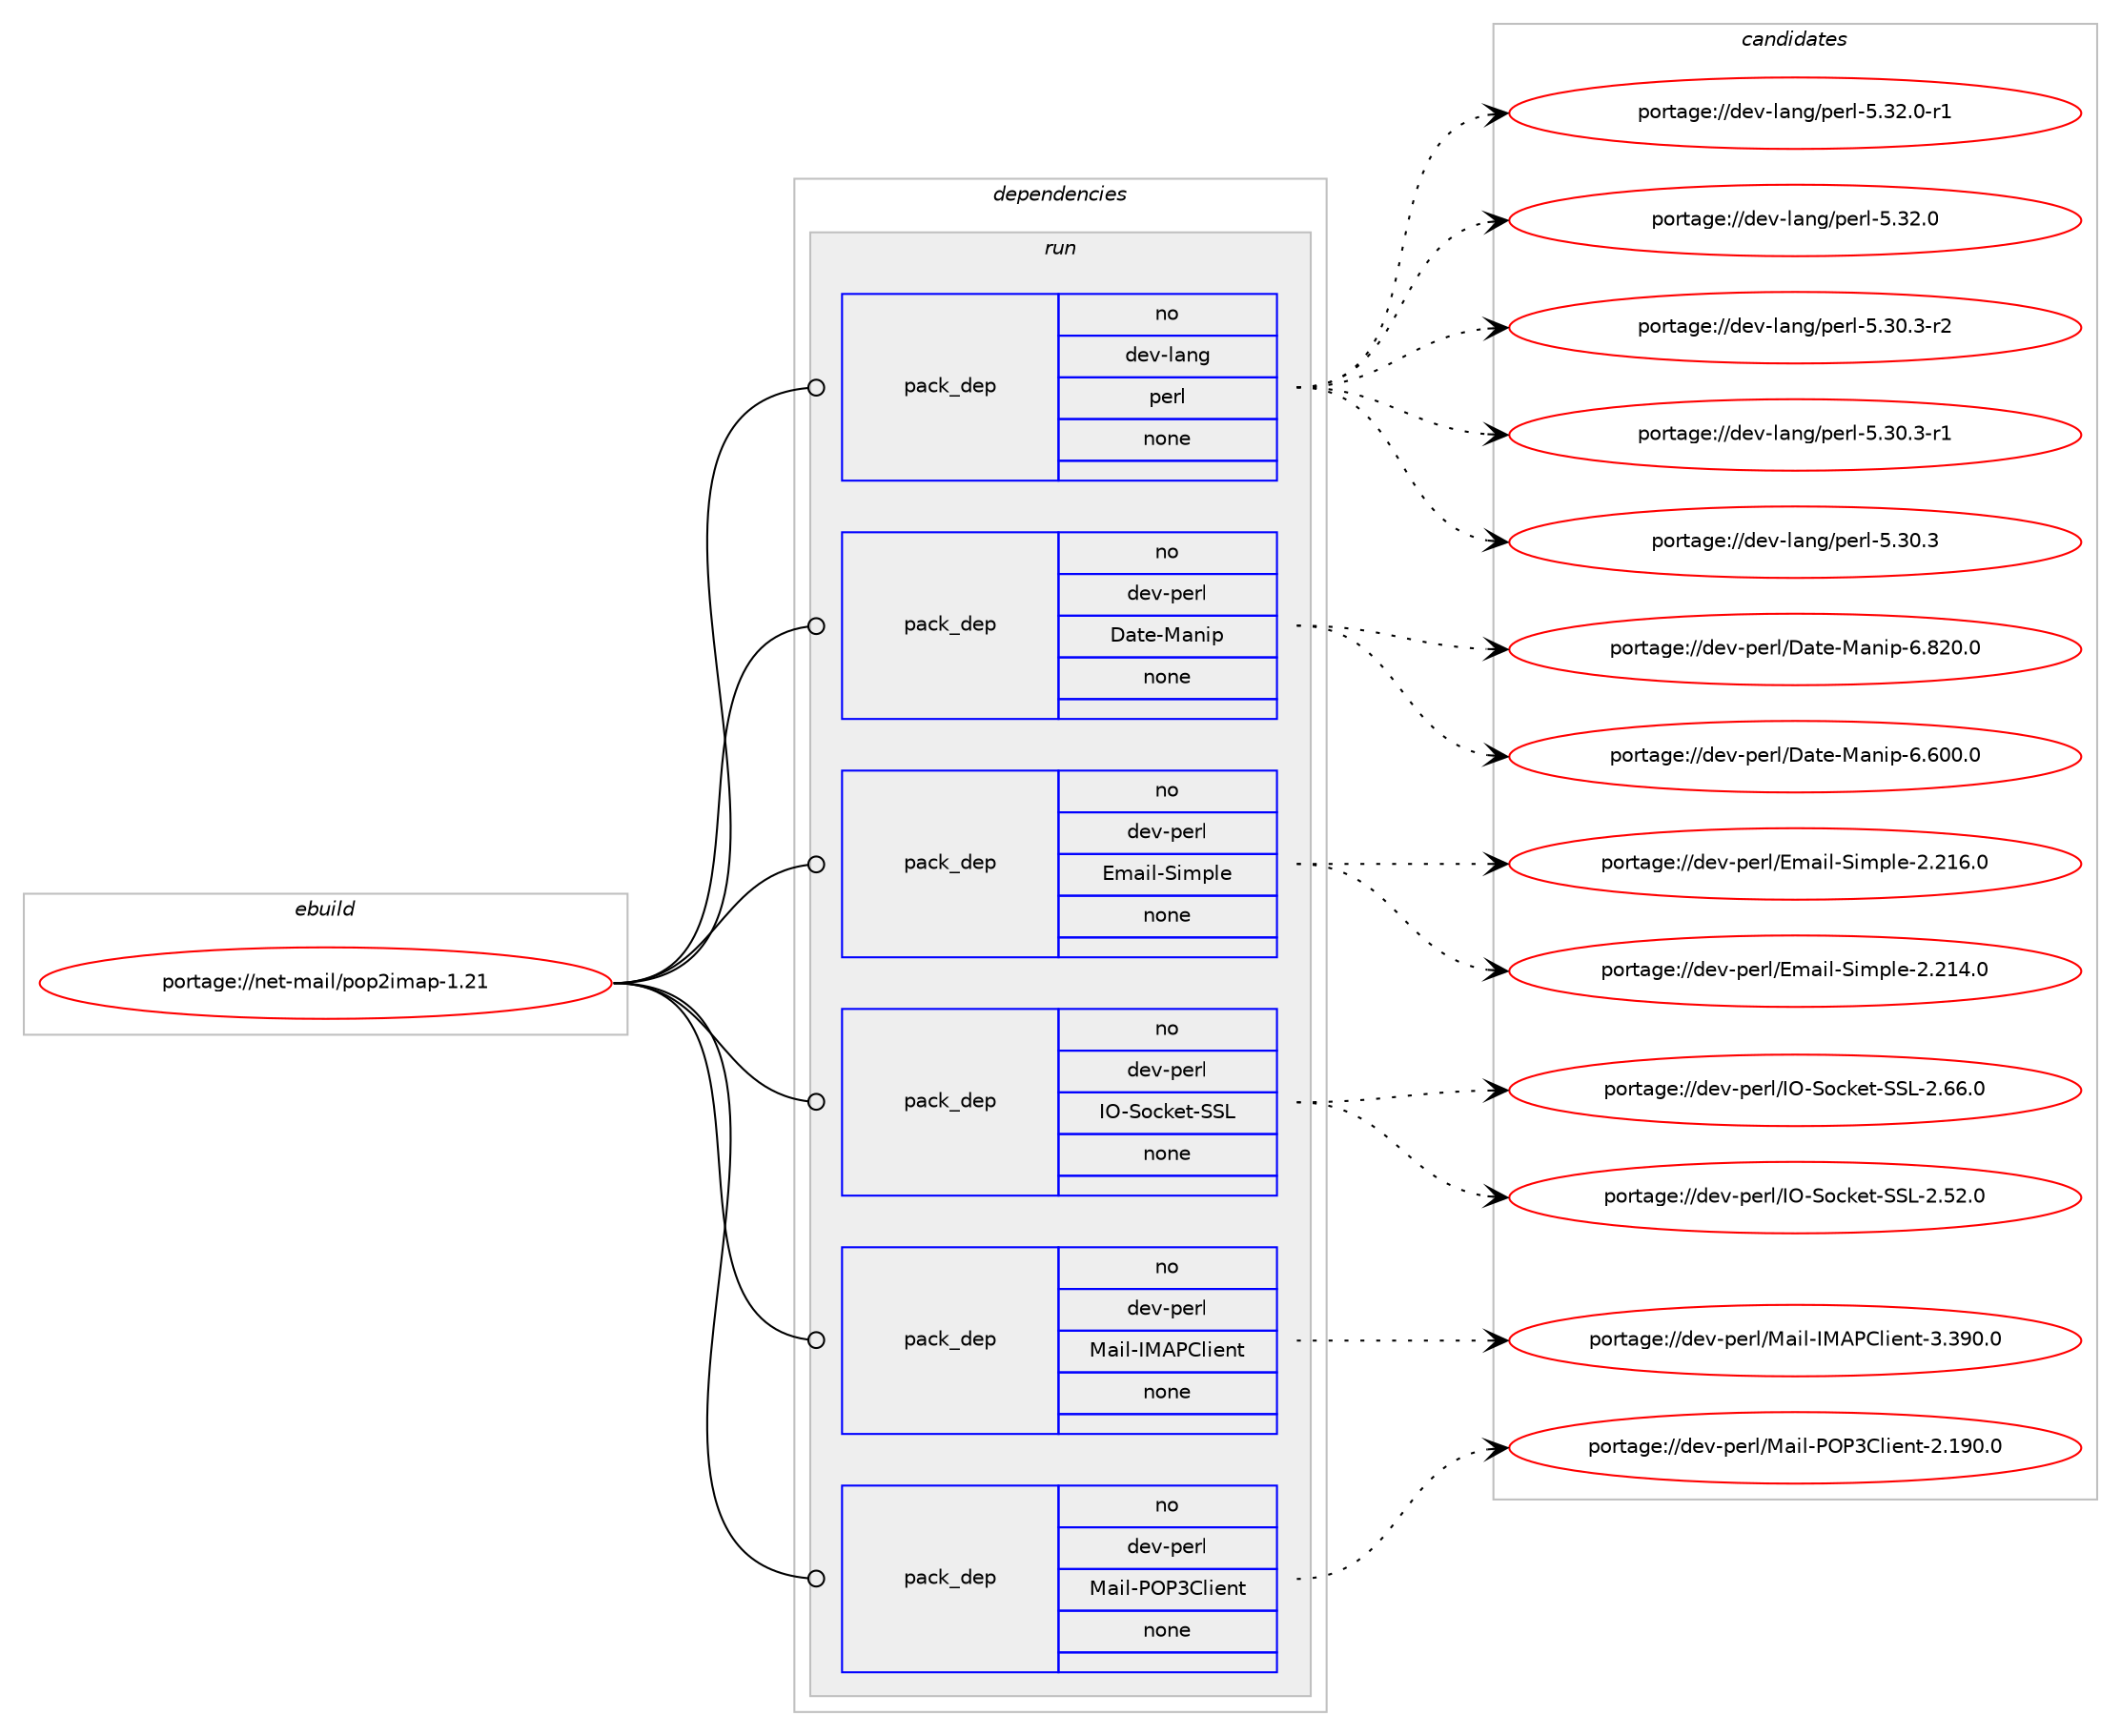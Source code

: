 digraph prolog {

# *************
# Graph options
# *************

newrank=true;
concentrate=true;
compound=true;
graph [rankdir=LR,fontname=Helvetica,fontsize=10,ranksep=1.5];#, ranksep=2.5, nodesep=0.2];
edge  [arrowhead=vee];
node  [fontname=Helvetica,fontsize=10];

# **********
# The ebuild
# **********

subgraph cluster_leftcol {
color=gray;
rank=same;
label=<<i>ebuild</i>>;
id [label="portage://net-mail/pop2imap-1.21", color=red, width=4, href="../net-mail/pop2imap-1.21.svg"];
}

# ****************
# The dependencies
# ****************

subgraph cluster_midcol {
color=gray;
label=<<i>dependencies</i>>;
subgraph cluster_compile {
fillcolor="#eeeeee";
style=filled;
label=<<i>compile</i>>;
}
subgraph cluster_compileandrun {
fillcolor="#eeeeee";
style=filled;
label=<<i>compile and run</i>>;
}
subgraph cluster_run {
fillcolor="#eeeeee";
style=filled;
label=<<i>run</i>>;
subgraph pack3236 {
dependency3882 [label=<<TABLE BORDER="0" CELLBORDER="1" CELLSPACING="0" CELLPADDING="4" WIDTH="220"><TR><TD ROWSPAN="6" CELLPADDING="30">pack_dep</TD></TR><TR><TD WIDTH="110">no</TD></TR><TR><TD>dev-lang</TD></TR><TR><TD>perl</TD></TR><TR><TD>none</TD></TR><TR><TD></TD></TR></TABLE>>, shape=none, color=blue];
}
id:e -> dependency3882:w [weight=20,style="solid",arrowhead="odot"];
subgraph pack3237 {
dependency3883 [label=<<TABLE BORDER="0" CELLBORDER="1" CELLSPACING="0" CELLPADDING="4" WIDTH="220"><TR><TD ROWSPAN="6" CELLPADDING="30">pack_dep</TD></TR><TR><TD WIDTH="110">no</TD></TR><TR><TD>dev-perl</TD></TR><TR><TD>Date-Manip</TD></TR><TR><TD>none</TD></TR><TR><TD></TD></TR></TABLE>>, shape=none, color=blue];
}
id:e -> dependency3883:w [weight=20,style="solid",arrowhead="odot"];
subgraph pack3238 {
dependency3884 [label=<<TABLE BORDER="0" CELLBORDER="1" CELLSPACING="0" CELLPADDING="4" WIDTH="220"><TR><TD ROWSPAN="6" CELLPADDING="30">pack_dep</TD></TR><TR><TD WIDTH="110">no</TD></TR><TR><TD>dev-perl</TD></TR><TR><TD>Email-Simple</TD></TR><TR><TD>none</TD></TR><TR><TD></TD></TR></TABLE>>, shape=none, color=blue];
}
id:e -> dependency3884:w [weight=20,style="solid",arrowhead="odot"];
subgraph pack3239 {
dependency3885 [label=<<TABLE BORDER="0" CELLBORDER="1" CELLSPACING="0" CELLPADDING="4" WIDTH="220"><TR><TD ROWSPAN="6" CELLPADDING="30">pack_dep</TD></TR><TR><TD WIDTH="110">no</TD></TR><TR><TD>dev-perl</TD></TR><TR><TD>IO-Socket-SSL</TD></TR><TR><TD>none</TD></TR><TR><TD></TD></TR></TABLE>>, shape=none, color=blue];
}
id:e -> dependency3885:w [weight=20,style="solid",arrowhead="odot"];
subgraph pack3240 {
dependency3886 [label=<<TABLE BORDER="0" CELLBORDER="1" CELLSPACING="0" CELLPADDING="4" WIDTH="220"><TR><TD ROWSPAN="6" CELLPADDING="30">pack_dep</TD></TR><TR><TD WIDTH="110">no</TD></TR><TR><TD>dev-perl</TD></TR><TR><TD>Mail-IMAPClient</TD></TR><TR><TD>none</TD></TR><TR><TD></TD></TR></TABLE>>, shape=none, color=blue];
}
id:e -> dependency3886:w [weight=20,style="solid",arrowhead="odot"];
subgraph pack3241 {
dependency3887 [label=<<TABLE BORDER="0" CELLBORDER="1" CELLSPACING="0" CELLPADDING="4" WIDTH="220"><TR><TD ROWSPAN="6" CELLPADDING="30">pack_dep</TD></TR><TR><TD WIDTH="110">no</TD></TR><TR><TD>dev-perl</TD></TR><TR><TD>Mail-POP3Client</TD></TR><TR><TD>none</TD></TR><TR><TD></TD></TR></TABLE>>, shape=none, color=blue];
}
id:e -> dependency3887:w [weight=20,style="solid",arrowhead="odot"];
}
}

# **************
# The candidates
# **************

subgraph cluster_choices {
rank=same;
color=gray;
label=<<i>candidates</i>>;

subgraph choice3236 {
color=black;
nodesep=1;
choice100101118451089711010347112101114108455346515046484511449 [label="portage://dev-lang/perl-5.32.0-r1", color=red, width=4,href="../dev-lang/perl-5.32.0-r1.svg"];
choice10010111845108971101034711210111410845534651504648 [label="portage://dev-lang/perl-5.32.0", color=red, width=4,href="../dev-lang/perl-5.32.0.svg"];
choice100101118451089711010347112101114108455346514846514511450 [label="portage://dev-lang/perl-5.30.3-r2", color=red, width=4,href="../dev-lang/perl-5.30.3-r2.svg"];
choice100101118451089711010347112101114108455346514846514511449 [label="portage://dev-lang/perl-5.30.3-r1", color=red, width=4,href="../dev-lang/perl-5.30.3-r1.svg"];
choice10010111845108971101034711210111410845534651484651 [label="portage://dev-lang/perl-5.30.3", color=red, width=4,href="../dev-lang/perl-5.30.3.svg"];
dependency3882:e -> choice100101118451089711010347112101114108455346515046484511449:w [style=dotted,weight="100"];
dependency3882:e -> choice10010111845108971101034711210111410845534651504648:w [style=dotted,weight="100"];
dependency3882:e -> choice100101118451089711010347112101114108455346514846514511450:w [style=dotted,weight="100"];
dependency3882:e -> choice100101118451089711010347112101114108455346514846514511449:w [style=dotted,weight="100"];
dependency3882:e -> choice10010111845108971101034711210111410845534651484651:w [style=dotted,weight="100"];
}
subgraph choice3237 {
color=black;
nodesep=1;
choice100101118451121011141084768971161014577971101051124554465650484648 [label="portage://dev-perl/Date-Manip-6.820.0", color=red, width=4,href="../dev-perl/Date-Manip-6.820.0.svg"];
choice100101118451121011141084768971161014577971101051124554465448484648 [label="portage://dev-perl/Date-Manip-6.600.0", color=red, width=4,href="../dev-perl/Date-Manip-6.600.0.svg"];
dependency3883:e -> choice100101118451121011141084768971161014577971101051124554465650484648:w [style=dotted,weight="100"];
dependency3883:e -> choice100101118451121011141084768971161014577971101051124554465448484648:w [style=dotted,weight="100"];
}
subgraph choice3238 {
color=black;
nodesep=1;
choice1001011184511210111410847691099710510845831051091121081014550465049544648 [label="portage://dev-perl/Email-Simple-2.216.0", color=red, width=4,href="../dev-perl/Email-Simple-2.216.0.svg"];
choice1001011184511210111410847691099710510845831051091121081014550465049524648 [label="portage://dev-perl/Email-Simple-2.214.0", color=red, width=4,href="../dev-perl/Email-Simple-2.214.0.svg"];
dependency3884:e -> choice1001011184511210111410847691099710510845831051091121081014550465049544648:w [style=dotted,weight="100"];
dependency3884:e -> choice1001011184511210111410847691099710510845831051091121081014550465049524648:w [style=dotted,weight="100"];
}
subgraph choice3239 {
color=black;
nodesep=1;
choice100101118451121011141084773794583111991071011164583837645504654544648 [label="portage://dev-perl/IO-Socket-SSL-2.66.0", color=red, width=4,href="../dev-perl/IO-Socket-SSL-2.66.0.svg"];
choice100101118451121011141084773794583111991071011164583837645504653504648 [label="portage://dev-perl/IO-Socket-SSL-2.52.0", color=red, width=4,href="../dev-perl/IO-Socket-SSL-2.52.0.svg"];
dependency3885:e -> choice100101118451121011141084773794583111991071011164583837645504654544648:w [style=dotted,weight="100"];
dependency3885:e -> choice100101118451121011141084773794583111991071011164583837645504653504648:w [style=dotted,weight="100"];
}
subgraph choice3240 {
color=black;
nodesep=1;
choice100101118451121011141084777971051084573776580671081051011101164551465157484648 [label="portage://dev-perl/Mail-IMAPClient-3.390.0", color=red, width=4,href="../dev-perl/Mail-IMAPClient-3.390.0.svg"];
dependency3886:e -> choice100101118451121011141084777971051084573776580671081051011101164551465157484648:w [style=dotted,weight="100"];
}
subgraph choice3241 {
color=black;
nodesep=1;
choice100101118451121011141084777971051084580798051671081051011101164550464957484648 [label="portage://dev-perl/Mail-POP3Client-2.190.0", color=red, width=4,href="../dev-perl/Mail-POP3Client-2.190.0.svg"];
dependency3887:e -> choice100101118451121011141084777971051084580798051671081051011101164550464957484648:w [style=dotted,weight="100"];
}
}

}
